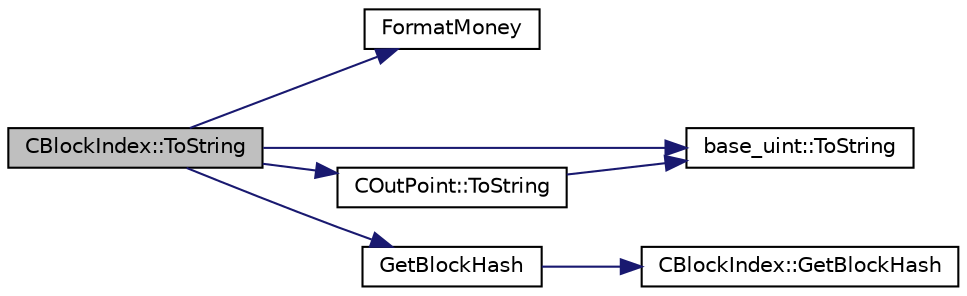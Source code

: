 digraph "CBlockIndex::ToString"
{
  edge [fontname="Helvetica",fontsize="10",labelfontname="Helvetica",labelfontsize="10"];
  node [fontname="Helvetica",fontsize="10",shape=record];
  rankdir="LR";
  Node704 [label="CBlockIndex::ToString",height=0.2,width=0.4,color="black", fillcolor="grey75", style="filled", fontcolor="black"];
  Node704 -> Node705 [color="midnightblue",fontsize="10",style="solid",fontname="Helvetica"];
  Node705 [label="FormatMoney",height=0.2,width=0.4,color="black", fillcolor="white", style="filled",URL="$df/d2d/util_8cpp.html#a3293aaba439017a99a494cbf39fb5681"];
  Node704 -> Node706 [color="midnightblue",fontsize="10",style="solid",fontname="Helvetica"];
  Node706 [label="base_uint::ToString",height=0.2,width=0.4,color="black", fillcolor="white", style="filled",URL="$da/df7/classbase__uint.html#acccba4d9d51a0c36261718ca0cbb293b"];
  Node704 -> Node707 [color="midnightblue",fontsize="10",style="solid",fontname="Helvetica"];
  Node707 [label="COutPoint::ToString",height=0.2,width=0.4,color="black", fillcolor="white", style="filled",URL="$d5/d05/class_c_out_point.html#ab0026adab6a1098cf00de05c872fbb5d"];
  Node707 -> Node706 [color="midnightblue",fontsize="10",style="solid",fontname="Helvetica"];
  Node704 -> Node708 [color="midnightblue",fontsize="10",style="solid",fontname="Helvetica"];
  Node708 [label="GetBlockHash",height=0.2,width=0.4,color="black", fillcolor="white", style="filled",URL="$dc/da3/masternode_8cpp.html#a32f5cbabfc2bd53c2f2daedf122a83cb"];
  Node708 -> Node709 [color="midnightblue",fontsize="10",style="solid",fontname="Helvetica"];
  Node709 [label="CBlockIndex::GetBlockHash",height=0.2,width=0.4,color="black", fillcolor="white", style="filled",URL="$d3/dbd/class_c_block_index.html#a98490a2788c65cdd6ae9002b004dd74c"];
}
